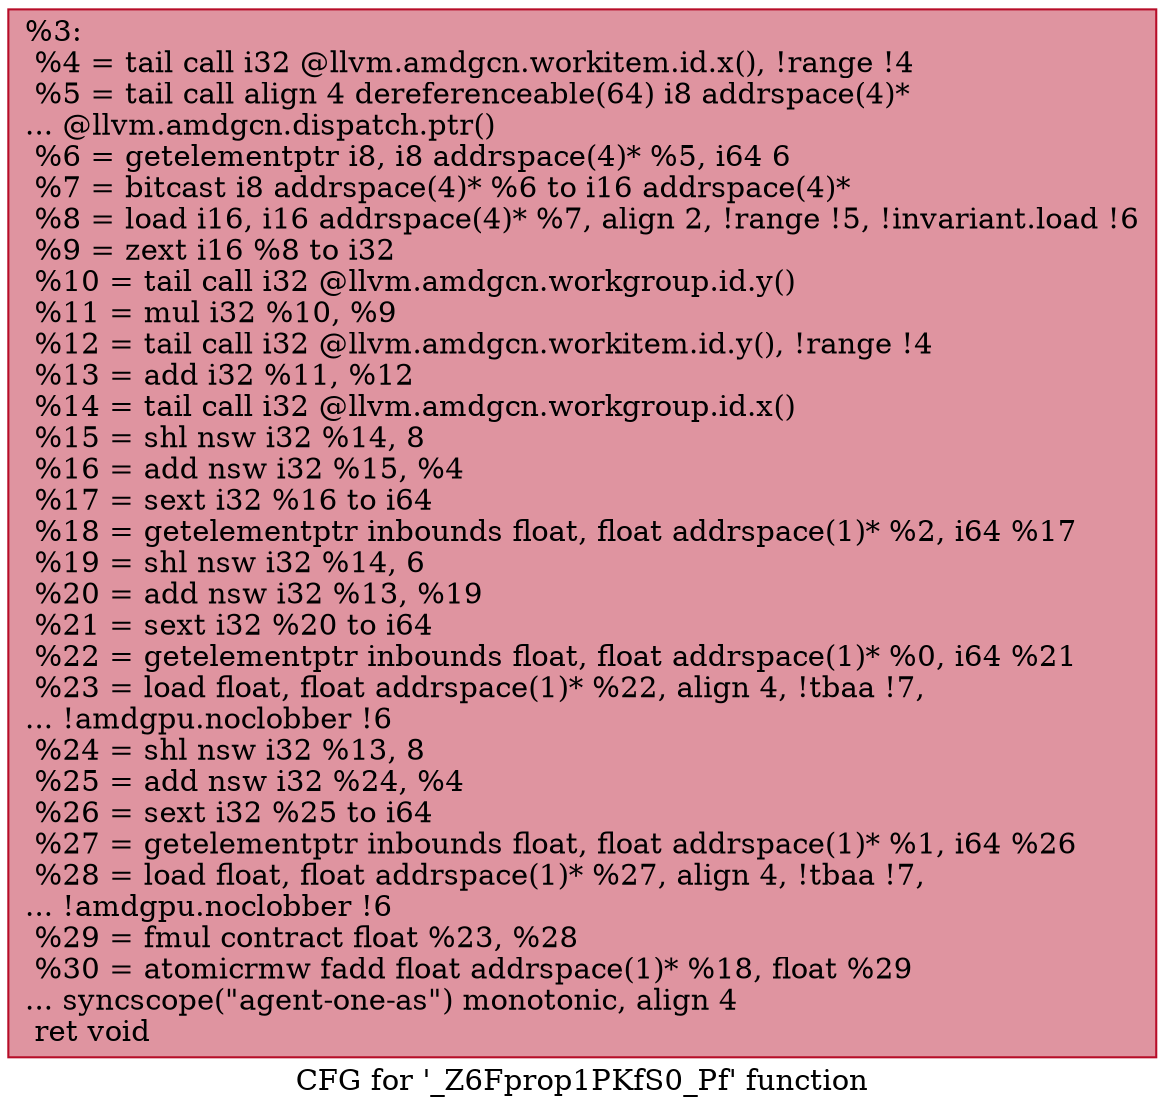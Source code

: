 digraph "CFG for '_Z6Fprop1PKfS0_Pf' function" {
	label="CFG for '_Z6Fprop1PKfS0_Pf' function";

	Node0x528f230 [shape=record,color="#b70d28ff", style=filled, fillcolor="#b70d2870",label="{%3:\l  %4 = tail call i32 @llvm.amdgcn.workitem.id.x(), !range !4\l  %5 = tail call align 4 dereferenceable(64) i8 addrspace(4)*\l... @llvm.amdgcn.dispatch.ptr()\l  %6 = getelementptr i8, i8 addrspace(4)* %5, i64 6\l  %7 = bitcast i8 addrspace(4)* %6 to i16 addrspace(4)*\l  %8 = load i16, i16 addrspace(4)* %7, align 2, !range !5, !invariant.load !6\l  %9 = zext i16 %8 to i32\l  %10 = tail call i32 @llvm.amdgcn.workgroup.id.y()\l  %11 = mul i32 %10, %9\l  %12 = tail call i32 @llvm.amdgcn.workitem.id.y(), !range !4\l  %13 = add i32 %11, %12\l  %14 = tail call i32 @llvm.amdgcn.workgroup.id.x()\l  %15 = shl nsw i32 %14, 8\l  %16 = add nsw i32 %15, %4\l  %17 = sext i32 %16 to i64\l  %18 = getelementptr inbounds float, float addrspace(1)* %2, i64 %17\l  %19 = shl nsw i32 %14, 6\l  %20 = add nsw i32 %13, %19\l  %21 = sext i32 %20 to i64\l  %22 = getelementptr inbounds float, float addrspace(1)* %0, i64 %21\l  %23 = load float, float addrspace(1)* %22, align 4, !tbaa !7,\l... !amdgpu.noclobber !6\l  %24 = shl nsw i32 %13, 8\l  %25 = add nsw i32 %24, %4\l  %26 = sext i32 %25 to i64\l  %27 = getelementptr inbounds float, float addrspace(1)* %1, i64 %26\l  %28 = load float, float addrspace(1)* %27, align 4, !tbaa !7,\l... !amdgpu.noclobber !6\l  %29 = fmul contract float %23, %28\l  %30 = atomicrmw fadd float addrspace(1)* %18, float %29\l... syncscope(\"agent-one-as\") monotonic, align 4\l  ret void\l}"];
}
